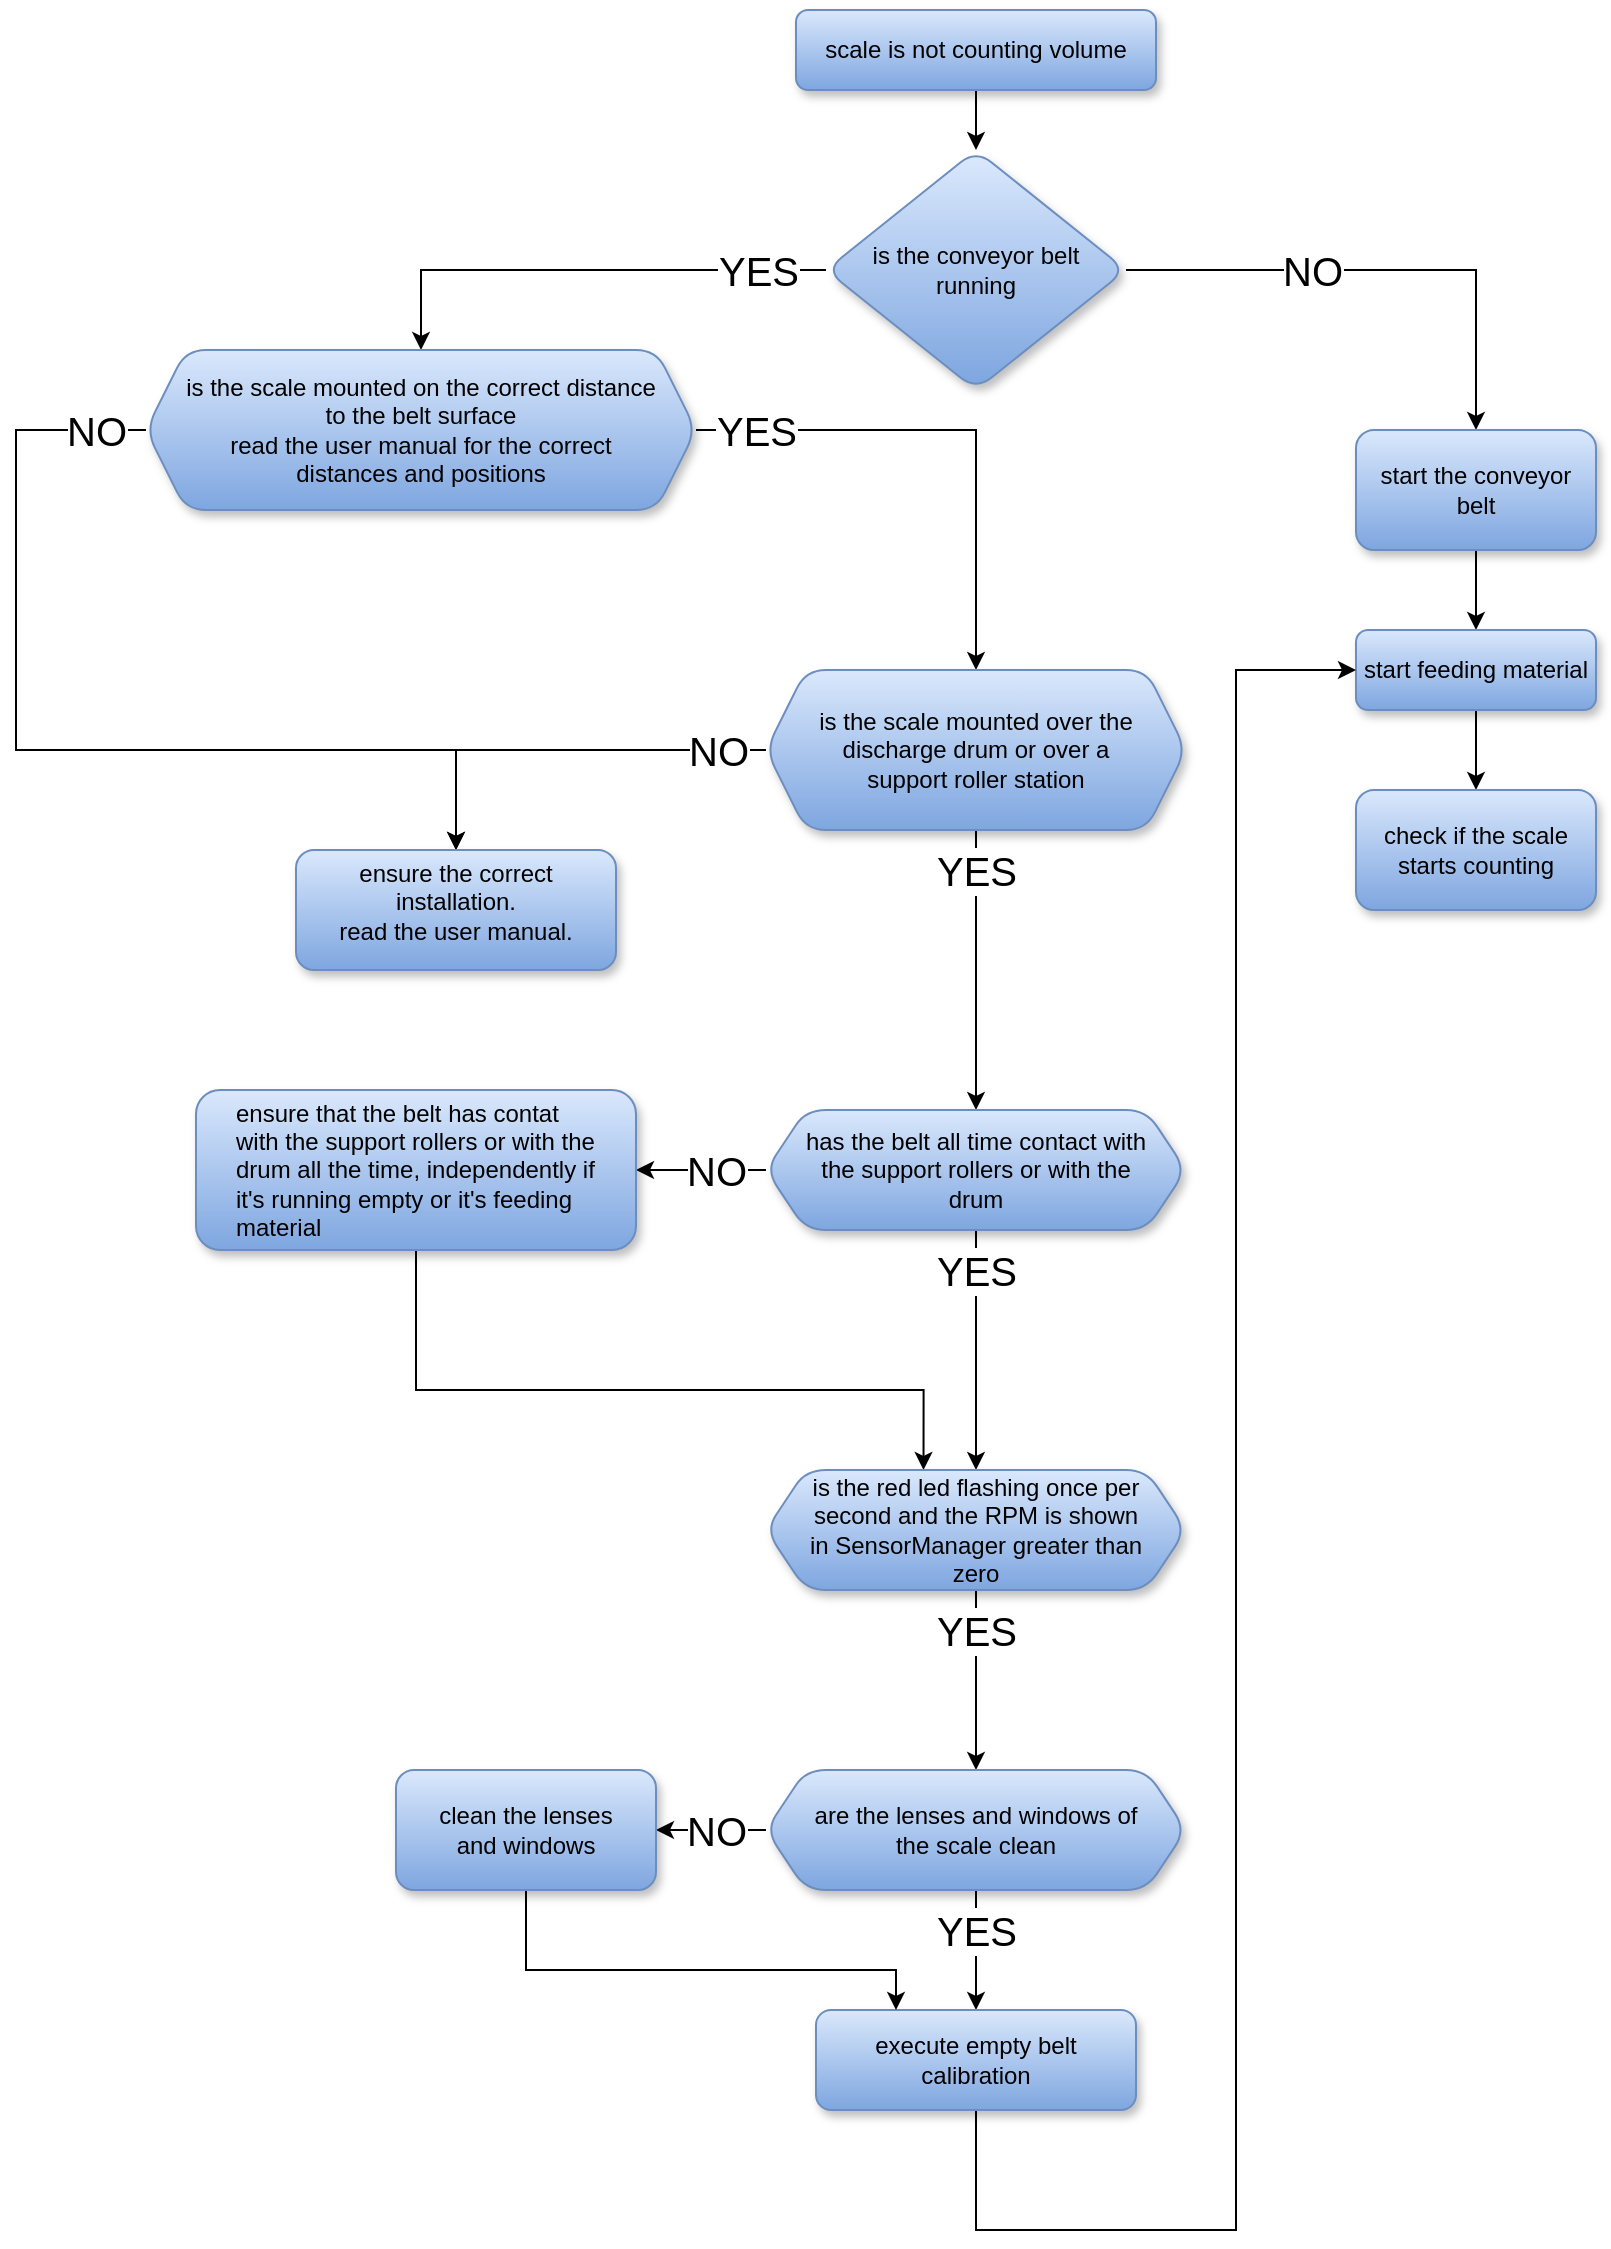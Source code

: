<mxfile version="24.7.3" type="github">
  <diagram name="Seite-1" id="SzO660v62tbblVOPT_uv">
    <mxGraphModel dx="1560" dy="1352" grid="1" gridSize="10" guides="1" tooltips="1" connect="1" arrows="1" fold="1" page="1" pageScale="1" pageWidth="1169" pageHeight="827" math="0" shadow="0">
      <root>
        <mxCell id="0" />
        <mxCell id="1" parent="0" />
        <mxCell id="nqDF6ASY-rxrb7wUY3rS-10" style="edgeStyle=orthogonalEdgeStyle;rounded=0;orthogonalLoop=1;jettySize=auto;html=1;exitX=0.5;exitY=1;exitDx=0;exitDy=0;entryX=0.5;entryY=0;entryDx=0;entryDy=0;" parent="1" source="nqDF6ASY-rxrb7wUY3rS-1" target="nqDF6ASY-rxrb7wUY3rS-2" edge="1">
          <mxGeometry relative="1" as="geometry" />
        </mxCell>
        <mxCell id="nqDF6ASY-rxrb7wUY3rS-1" value="scale is not counting volume" style="rounded=1;whiteSpace=wrap;html=1;fillColor=#dae8fc;gradientColor=#7ea6e0;strokeColor=#6c8ebf;shadow=1;" parent="1" vertex="1">
          <mxGeometry x="570" y="60" width="180" height="40" as="geometry" />
        </mxCell>
        <mxCell id="nqDF6ASY-rxrb7wUY3rS-8" style="edgeStyle=orthogonalEdgeStyle;rounded=0;orthogonalLoop=1;jettySize=auto;html=1;exitX=1;exitY=0.5;exitDx=0;exitDy=0;entryX=0.5;entryY=0;entryDx=0;entryDy=0;" parent="1" source="nqDF6ASY-rxrb7wUY3rS-2" target="nqDF6ASY-rxrb7wUY3rS-7" edge="1">
          <mxGeometry relative="1" as="geometry" />
        </mxCell>
        <mxCell id="nqDF6ASY-rxrb7wUY3rS-9" value="NO" style="edgeLabel;html=1;align=center;verticalAlign=middle;resizable=0;points=[];fontSize=20;" parent="nqDF6ASY-rxrb7wUY3rS-8" vertex="1" connectable="0">
          <mxGeometry x="-0.154" y="2" relative="1" as="geometry">
            <mxPoint x="-15" y="2" as="offset" />
          </mxGeometry>
        </mxCell>
        <mxCell id="nqDF6ASY-rxrb7wUY3rS-14" style="edgeStyle=orthogonalEdgeStyle;rounded=0;orthogonalLoop=1;jettySize=auto;html=1;exitX=0;exitY=0.5;exitDx=0;exitDy=0;entryX=0.5;entryY=0;entryDx=0;entryDy=0;" parent="1" source="nqDF6ASY-rxrb7wUY3rS-2" target="nqDF6ASY-rxrb7wUY3rS-16" edge="1">
          <mxGeometry relative="1" as="geometry">
            <mxPoint x="455" y="210" as="targetPoint" />
          </mxGeometry>
        </mxCell>
        <mxCell id="nqDF6ASY-rxrb7wUY3rS-15" value="YES" style="edgeLabel;html=1;align=center;verticalAlign=middle;resizable=0;points=[];fontSize=20;" parent="nqDF6ASY-rxrb7wUY3rS-14" vertex="1" connectable="0">
          <mxGeometry x="-0.161" relative="1" as="geometry">
            <mxPoint x="67" as="offset" />
          </mxGeometry>
        </mxCell>
        <mxCell id="nqDF6ASY-rxrb7wUY3rS-2" value="&lt;div style=&quot;&quot;&gt;&lt;span style=&quot;background-color: initial;&quot;&gt;is the conveyo&lt;/span&gt;&lt;span style=&quot;background-color: initial;&quot;&gt;r belt running&lt;/span&gt;&lt;/div&gt;" style="rhombus;whiteSpace=wrap;html=1;fillColor=#dae8fc;gradientColor=#7ea6e0;strokeColor=#6c8ebf;rounded=1;shadow=1;spacingRight=10;spacingLeft=10;spacing=0;" parent="1" vertex="1">
          <mxGeometry x="585" y="130" width="150" height="120" as="geometry" />
        </mxCell>
        <mxCell id="nqDF6ASY-rxrb7wUY3rS-12" style="edgeStyle=orthogonalEdgeStyle;rounded=0;orthogonalLoop=1;jettySize=auto;html=1;exitX=0.5;exitY=1;exitDx=0;exitDy=0;entryX=0.5;entryY=0;entryDx=0;entryDy=0;" parent="1" source="nqDF6ASY-rxrb7wUY3rS-7" target="nqDF6ASY-rxrb7wUY3rS-11" edge="1">
          <mxGeometry relative="1" as="geometry" />
        </mxCell>
        <mxCell id="nqDF6ASY-rxrb7wUY3rS-7" value="start the conveyor belt" style="rounded=1;whiteSpace=wrap;html=1;fillColor=#dae8fc;gradientColor=#7ea6e0;strokeColor=#6c8ebf;shadow=1;" parent="1" vertex="1">
          <mxGeometry x="850" y="270" width="120" height="60" as="geometry" />
        </mxCell>
        <mxCell id="05dexWdBGAUjfJd2ZQ2P-5" value="" style="edgeStyle=orthogonalEdgeStyle;rounded=0;orthogonalLoop=1;jettySize=auto;html=1;" edge="1" parent="1" source="nqDF6ASY-rxrb7wUY3rS-11" target="05dexWdBGAUjfJd2ZQ2P-4">
          <mxGeometry relative="1" as="geometry" />
        </mxCell>
        <mxCell id="nqDF6ASY-rxrb7wUY3rS-11" value="start feeding material" style="rounded=1;whiteSpace=wrap;html=1;fillColor=#dae8fc;gradientColor=#7ea6e0;strokeColor=#6c8ebf;shadow=1;" parent="1" vertex="1">
          <mxGeometry x="850" y="370" width="120" height="40" as="geometry" />
        </mxCell>
        <mxCell id="nqDF6ASY-rxrb7wUY3rS-19" style="edgeStyle=orthogonalEdgeStyle;rounded=0;orthogonalLoop=1;jettySize=auto;html=1;exitX=0.5;exitY=1;exitDx=0;exitDy=0;entryX=0.5;entryY=0;entryDx=0;entryDy=0;" parent="1" edge="1" target="05dexWdBGAUjfJd2ZQ2P-24" source="05dexWdBGAUjfJd2ZQ2P-12">
          <mxGeometry relative="1" as="geometry">
            <mxPoint x="570.0" y="400" as="sourcePoint" />
            <mxPoint x="660" y="740" as="targetPoint" />
          </mxGeometry>
        </mxCell>
        <mxCell id="nqDF6ASY-rxrb7wUY3rS-20" value="YES" style="edgeLabel;html=1;align=center;verticalAlign=middle;resizable=0;points=[];rounded=1;strokeColor=#6c8ebf;fontFamily=Helvetica;fontSize=20;fontColor=default;fillColor=#dae8fc;gradientColor=#7ea6e0;" parent="nqDF6ASY-rxrb7wUY3rS-19" vertex="1" connectable="0">
          <mxGeometry x="-0.073" y="4" relative="1" as="geometry">
            <mxPoint x="-4" y="-36" as="offset" />
          </mxGeometry>
        </mxCell>
        <mxCell id="05dexWdBGAUjfJd2ZQ2P-9" value="" style="edgeStyle=orthogonalEdgeStyle;rounded=0;orthogonalLoop=1;jettySize=auto;html=1;exitX=1;exitY=0.5;exitDx=0;exitDy=0;entryX=0.5;entryY=0;entryDx=0;entryDy=0;" edge="1" parent="1" source="nqDF6ASY-rxrb7wUY3rS-16" target="05dexWdBGAUjfJd2ZQ2P-8">
          <mxGeometry relative="1" as="geometry">
            <Array as="points">
              <mxPoint x="660" y="270" />
            </Array>
          </mxGeometry>
        </mxCell>
        <mxCell id="05dexWdBGAUjfJd2ZQ2P-11" value="YES" style="edgeLabel;html=1;align=center;verticalAlign=middle;resizable=0;points=[];rounded=1;strokeColor=#6c8ebf;fontFamily=Helvetica;fontSize=20;fontColor=default;labelBackgroundColor=default;fillColor=#dae8fc;gradientColor=#7ea6e0;" vertex="1" connectable="0" parent="05dexWdBGAUjfJd2ZQ2P-9">
          <mxGeometry x="-0.246" relative="1" as="geometry">
            <mxPoint x="-68" as="offset" />
          </mxGeometry>
        </mxCell>
        <mxCell id="05dexWdBGAUjfJd2ZQ2P-19" style="edgeStyle=orthogonalEdgeStyle;rounded=0;orthogonalLoop=1;jettySize=auto;html=1;exitX=0;exitY=0.5;exitDx=0;exitDy=0;entryX=0.5;entryY=0;entryDx=0;entryDy=0;" edge="1" parent="1" source="nqDF6ASY-rxrb7wUY3rS-16" target="05dexWdBGAUjfJd2ZQ2P-15">
          <mxGeometry relative="1" as="geometry">
            <Array as="points">
              <mxPoint x="180" y="270" />
              <mxPoint x="180" y="430" />
              <mxPoint x="400" y="430" />
            </Array>
          </mxGeometry>
        </mxCell>
        <mxCell id="05dexWdBGAUjfJd2ZQ2P-20" value="NO" style="edgeLabel;html=1;align=center;verticalAlign=middle;resizable=0;points=[];rounded=1;strokeColor=#6c8ebf;fontFamily=Helvetica;fontSize=20;fontColor=default;labelBackgroundColor=default;fillColor=#dae8fc;gradientColor=#7ea6e0;spacing=3;spacingRight=0;" vertex="1" connectable="0" parent="05dexWdBGAUjfJd2ZQ2P-19">
          <mxGeometry x="-0.774" relative="1" as="geometry">
            <mxPoint x="31" as="offset" />
          </mxGeometry>
        </mxCell>
        <mxCell id="nqDF6ASY-rxrb7wUY3rS-16" value="is the scale mounted on the correct distance to the belt surface&lt;br&gt;&lt;div&gt;read the user manual for the correct distances and positions&lt;/div&gt;" style="shape=hexagon;perimeter=hexagonPerimeter2;fixedSize=1;fillColor=#dae8fc;gradientColor=#7ea6e0;strokeColor=#6c8ebf;perimeterSpacing=0;spacing=0;whiteSpace=wrap;html=1;spacingTop=0;spacingRight=20;spacingLeft=20;rounded=1;shadow=1;" parent="1" vertex="1">
          <mxGeometry x="245" y="230" width="275" height="80" as="geometry" />
        </mxCell>
        <mxCell id="05dexWdBGAUjfJd2ZQ2P-2" value="" style="edgeStyle=orthogonalEdgeStyle;rounded=0;orthogonalLoop=1;jettySize=auto;html=1;exitX=0.5;exitY=1;exitDx=0;exitDy=0;" edge="1" parent="1" source="05dexWdBGAUjfJd2ZQ2P-26" target="05dexWdBGAUjfJd2ZQ2P-1">
          <mxGeometry relative="1" as="geometry">
            <mxPoint x="660" y="870" as="sourcePoint" />
          </mxGeometry>
        </mxCell>
        <mxCell id="05dexWdBGAUjfJd2ZQ2P-3" value="YES" style="edgeLabel;html=1;align=center;verticalAlign=middle;resizable=0;points=[];rounded=1;strokeColor=#6c8ebf;fontFamily=Helvetica;fontSize=20;fontColor=default;labelBackgroundColor=default;fillColor=#dae8fc;gradientColor=#7ea6e0;" vertex="1" connectable="0" parent="05dexWdBGAUjfJd2ZQ2P-2">
          <mxGeometry x="-0.212" y="1" relative="1" as="geometry">
            <mxPoint x="-1" y="-4" as="offset" />
          </mxGeometry>
        </mxCell>
        <mxCell id="05dexWdBGAUjfJd2ZQ2P-6" style="edgeStyle=orthogonalEdgeStyle;rounded=0;orthogonalLoop=1;jettySize=auto;html=1;exitX=0.5;exitY=1;exitDx=0;exitDy=0;entryX=0;entryY=0.5;entryDx=0;entryDy=0;" edge="1" parent="1" source="05dexWdBGAUjfJd2ZQ2P-1" target="nqDF6ASY-rxrb7wUY3rS-11">
          <mxGeometry relative="1" as="geometry">
            <Array as="points">
              <mxPoint x="660" y="1170" />
              <mxPoint x="790" y="1170" />
              <mxPoint x="790" y="390" />
            </Array>
          </mxGeometry>
        </mxCell>
        <mxCell id="05dexWdBGAUjfJd2ZQ2P-1" value="execute empty belt calibration" style="rounded=1;whiteSpace=wrap;html=1;fillColor=#dae8fc;gradientColor=#7ea6e0;strokeColor=#6c8ebf;align=center;verticalAlign=middle;spacingLeft=20;spacingRight=20;spacingTop=0;spacing=0;fontFamily=Helvetica;fontSize=12;fontColor=default;perimeter=rectanglePerimeter;shadow=1;" vertex="1" parent="1">
          <mxGeometry x="580" y="1060" width="160" height="50" as="geometry" />
        </mxCell>
        <mxCell id="05dexWdBGAUjfJd2ZQ2P-4" value="check if the scale starts counting" style="rounded=1;whiteSpace=wrap;html=1;fillColor=#dae8fc;gradientColor=#7ea6e0;strokeColor=#6c8ebf;shadow=1;" vertex="1" parent="1">
          <mxGeometry x="850" y="450" width="120" height="60" as="geometry" />
        </mxCell>
        <mxCell id="05dexWdBGAUjfJd2ZQ2P-13" value="" style="edgeStyle=orthogonalEdgeStyle;rounded=0;orthogonalLoop=1;jettySize=auto;html=1;" edge="1" parent="1" source="05dexWdBGAUjfJd2ZQ2P-8" target="05dexWdBGAUjfJd2ZQ2P-12">
          <mxGeometry relative="1" as="geometry" />
        </mxCell>
        <mxCell id="05dexWdBGAUjfJd2ZQ2P-14" value="YES" style="edgeLabel;html=1;align=center;verticalAlign=middle;resizable=0;points=[];rounded=1;strokeColor=#6c8ebf;fontFamily=Helvetica;fontSize=20;fontColor=default;labelBackgroundColor=default;fillColor=#dae8fc;gradientColor=#7ea6e0;" vertex="1" connectable="0" parent="05dexWdBGAUjfJd2ZQ2P-13">
          <mxGeometry x="-0.16" relative="1" as="geometry">
            <mxPoint y="-39" as="offset" />
          </mxGeometry>
        </mxCell>
        <mxCell id="05dexWdBGAUjfJd2ZQ2P-16" value="" style="edgeStyle=orthogonalEdgeStyle;rounded=0;orthogonalLoop=1;jettySize=auto;html=1;" edge="1" parent="1" source="05dexWdBGAUjfJd2ZQ2P-8" target="05dexWdBGAUjfJd2ZQ2P-15">
          <mxGeometry relative="1" as="geometry" />
        </mxCell>
        <mxCell id="05dexWdBGAUjfJd2ZQ2P-18" value="NO" style="edgeLabel;html=1;align=center;verticalAlign=middle;resizable=0;points=[];rounded=1;strokeColor=#6c8ebf;fontFamily=Helvetica;fontSize=20;fontColor=default;labelBackgroundColor=default;fillColor=#dae8fc;gradientColor=#7ea6e0;" vertex="1" connectable="0" parent="05dexWdBGAUjfJd2ZQ2P-16">
          <mxGeometry x="-0.4" relative="1" as="geometry">
            <mxPoint x="37" as="offset" />
          </mxGeometry>
        </mxCell>
        <mxCell id="05dexWdBGAUjfJd2ZQ2P-8" value="is the scale mounted over the discharge drum or over a support roller station" style="shape=hexagon;perimeter=hexagonPerimeter2;fixedSize=1;fillColor=#dae8fc;gradientColor=#7ea6e0;strokeColor=#6c8ebf;perimeterSpacing=0;spacing=0;whiteSpace=wrap;html=1;spacingTop=0;spacingRight=20;spacingLeft=20;rounded=1;shadow=1;" vertex="1" parent="1">
          <mxGeometry x="555" y="390" width="210" height="80" as="geometry" />
        </mxCell>
        <mxCell id="05dexWdBGAUjfJd2ZQ2P-22" value="" style="edgeStyle=orthogonalEdgeStyle;rounded=0;orthogonalLoop=1;jettySize=auto;html=1;" edge="1" parent="1" source="05dexWdBGAUjfJd2ZQ2P-12" target="05dexWdBGAUjfJd2ZQ2P-21">
          <mxGeometry relative="1" as="geometry" />
        </mxCell>
        <mxCell id="05dexWdBGAUjfJd2ZQ2P-25" value="NO" style="edgeLabel;html=1;align=center;verticalAlign=middle;resizable=0;points=[];rounded=1;strokeColor=#6c8ebf;fontFamily=Helvetica;fontSize=20;fontColor=default;labelBackgroundColor=default;fillColor=#dae8fc;gradientColor=#7ea6e0;" vertex="1" connectable="0" parent="05dexWdBGAUjfJd2ZQ2P-22">
          <mxGeometry x="0.234" y="-3" relative="1" as="geometry">
            <mxPoint x="15" y="3" as="offset" />
          </mxGeometry>
        </mxCell>
        <mxCell id="05dexWdBGAUjfJd2ZQ2P-12" value="has the belt all time contact with the support rollers or with the drum" style="shape=hexagon;perimeter=hexagonPerimeter2;fixedSize=1;fillColor=#dae8fc;gradientColor=#7ea6e0;strokeColor=#6c8ebf;perimeterSpacing=0;spacing=0;whiteSpace=wrap;html=1;spacingTop=0;spacingRight=20;spacingLeft=20;rounded=1;shadow=1;" vertex="1" parent="1">
          <mxGeometry x="555" y="610" width="210" height="60" as="geometry" />
        </mxCell>
        <mxCell id="05dexWdBGAUjfJd2ZQ2P-15" value="ensure the correct installation.&lt;div&gt;read the user manual.&lt;/div&gt;" style="whiteSpace=wrap;html=1;fillColor=#dae8fc;strokeColor=#6c8ebf;gradientColor=#7ea6e0;spacing=0;spacingTop=0;spacingRight=20;spacingLeft=20;rounded=1;shadow=1;verticalAlign=top;align=center;" vertex="1" parent="1">
          <mxGeometry x="320" y="480" width="160" height="60" as="geometry" />
        </mxCell>
        <mxCell id="05dexWdBGAUjfJd2ZQ2P-32" style="edgeStyle=orthogonalEdgeStyle;rounded=0;orthogonalLoop=1;jettySize=auto;html=1;exitX=0.5;exitY=1;exitDx=0;exitDy=0;entryX=0.375;entryY=0;entryDx=0;entryDy=0;" edge="1" parent="1" source="05dexWdBGAUjfJd2ZQ2P-21" target="05dexWdBGAUjfJd2ZQ2P-24">
          <mxGeometry relative="1" as="geometry">
            <mxPoint x="280.0" y="600" as="targetPoint" />
            <Array as="points">
              <mxPoint x="380" y="750" />
              <mxPoint x="634" y="750" />
            </Array>
          </mxGeometry>
        </mxCell>
        <mxCell id="05dexWdBGAUjfJd2ZQ2P-21" value="&lt;div style=&quot;&quot;&gt;&lt;span style=&quot;background-color: initial;&quot;&gt;ensure that the belt has contat with the support rollers or with the drum all the time, independently if it&#39;s running empty or it&#39;s feeding material&lt;/span&gt;&lt;/div&gt;" style="whiteSpace=wrap;html=1;fillColor=#dae8fc;strokeColor=#6c8ebf;gradientColor=#7ea6e0;spacing=0;spacingTop=0;spacingRight=20;spacingLeft=20;rounded=1;shadow=1;align=left;" vertex="1" parent="1">
          <mxGeometry x="270" y="600" width="220" height="80" as="geometry" />
        </mxCell>
        <mxCell id="05dexWdBGAUjfJd2ZQ2P-27" value="" style="edgeStyle=orthogonalEdgeStyle;rounded=0;orthogonalLoop=1;jettySize=auto;html=1;" edge="1" parent="1" source="05dexWdBGAUjfJd2ZQ2P-24" target="05dexWdBGAUjfJd2ZQ2P-26">
          <mxGeometry relative="1" as="geometry" />
        </mxCell>
        <mxCell id="05dexWdBGAUjfJd2ZQ2P-28" value="YES" style="edgeLabel;html=1;align=center;verticalAlign=middle;resizable=0;points=[];rounded=1;strokeColor=#6c8ebf;fontFamily=Helvetica;fontSize=20;fontColor=default;labelBackgroundColor=default;fillColor=#dae8fc;gradientColor=#7ea6e0;" vertex="1" connectable="0" parent="05dexWdBGAUjfJd2ZQ2P-27">
          <mxGeometry x="-0.314" y="-3" relative="1" as="geometry">
            <mxPoint x="3" y="-11" as="offset" />
          </mxGeometry>
        </mxCell>
        <mxCell id="05dexWdBGAUjfJd2ZQ2P-24" value="is the red led flashing once per second and the RPM is shown in SensorManager greater than zero" style="shape=hexagon;perimeter=hexagonPerimeter2;fixedSize=1;fillColor=#dae8fc;gradientColor=#7ea6e0;strokeColor=#6c8ebf;perimeterSpacing=0;spacing=0;whiteSpace=wrap;html=1;spacingTop=0;spacingRight=20;spacingLeft=20;rounded=1;shadow=1;" vertex="1" parent="1">
          <mxGeometry x="555" y="790" width="210" height="60" as="geometry" />
        </mxCell>
        <mxCell id="05dexWdBGAUjfJd2ZQ2P-35" value="" style="edgeStyle=orthogonalEdgeStyle;rounded=0;orthogonalLoop=1;jettySize=auto;html=1;" edge="1" parent="1" source="05dexWdBGAUjfJd2ZQ2P-26" target="05dexWdBGAUjfJd2ZQ2P-34">
          <mxGeometry relative="1" as="geometry" />
        </mxCell>
        <mxCell id="05dexWdBGAUjfJd2ZQ2P-37" value="NO" style="edgeLabel;html=1;align=center;verticalAlign=middle;resizable=0;points=[];rounded=1;strokeColor=#6c8ebf;fontFamily=Helvetica;fontSize=20;fontColor=default;labelBackgroundColor=default;fillColor=#dae8fc;gradientColor=#7ea6e0;" vertex="1" connectable="0" parent="05dexWdBGAUjfJd2ZQ2P-35">
          <mxGeometry x="-0.333" y="4" relative="1" as="geometry">
            <mxPoint x="-7" y="-4" as="offset" />
          </mxGeometry>
        </mxCell>
        <mxCell id="05dexWdBGAUjfJd2ZQ2P-26" value="are the lenses and windows of the scale clean" style="shape=hexagon;perimeter=hexagonPerimeter2;fixedSize=1;fillColor=#dae8fc;gradientColor=#7ea6e0;strokeColor=#6c8ebf;perimeterSpacing=0;spacing=0;whiteSpace=wrap;html=1;spacingTop=0;spacingRight=20;spacingLeft=20;rounded=1;shadow=1;" vertex="1" parent="1">
          <mxGeometry x="555" y="940" width="210" height="60" as="geometry" />
        </mxCell>
        <mxCell id="05dexWdBGAUjfJd2ZQ2P-36" style="edgeStyle=orthogonalEdgeStyle;rounded=0;orthogonalLoop=1;jettySize=auto;html=1;exitX=0.5;exitY=1;exitDx=0;exitDy=0;entryX=0.25;entryY=0;entryDx=0;entryDy=0;" edge="1" parent="1" source="05dexWdBGAUjfJd2ZQ2P-34" target="05dexWdBGAUjfJd2ZQ2P-1">
          <mxGeometry relative="1" as="geometry">
            <Array as="points">
              <mxPoint x="435" y="1040" />
              <mxPoint x="620" y="1040" />
            </Array>
          </mxGeometry>
        </mxCell>
        <mxCell id="05dexWdBGAUjfJd2ZQ2P-34" value="clean the lenses and windows" style="whiteSpace=wrap;html=1;fillColor=#dae8fc;strokeColor=#6c8ebf;gradientColor=#7ea6e0;spacing=0;spacingTop=0;spacingRight=20;spacingLeft=20;rounded=1;shadow=1;" vertex="1" parent="1">
          <mxGeometry x="370" y="940" width="130" height="60" as="geometry" />
        </mxCell>
      </root>
    </mxGraphModel>
  </diagram>
</mxfile>

